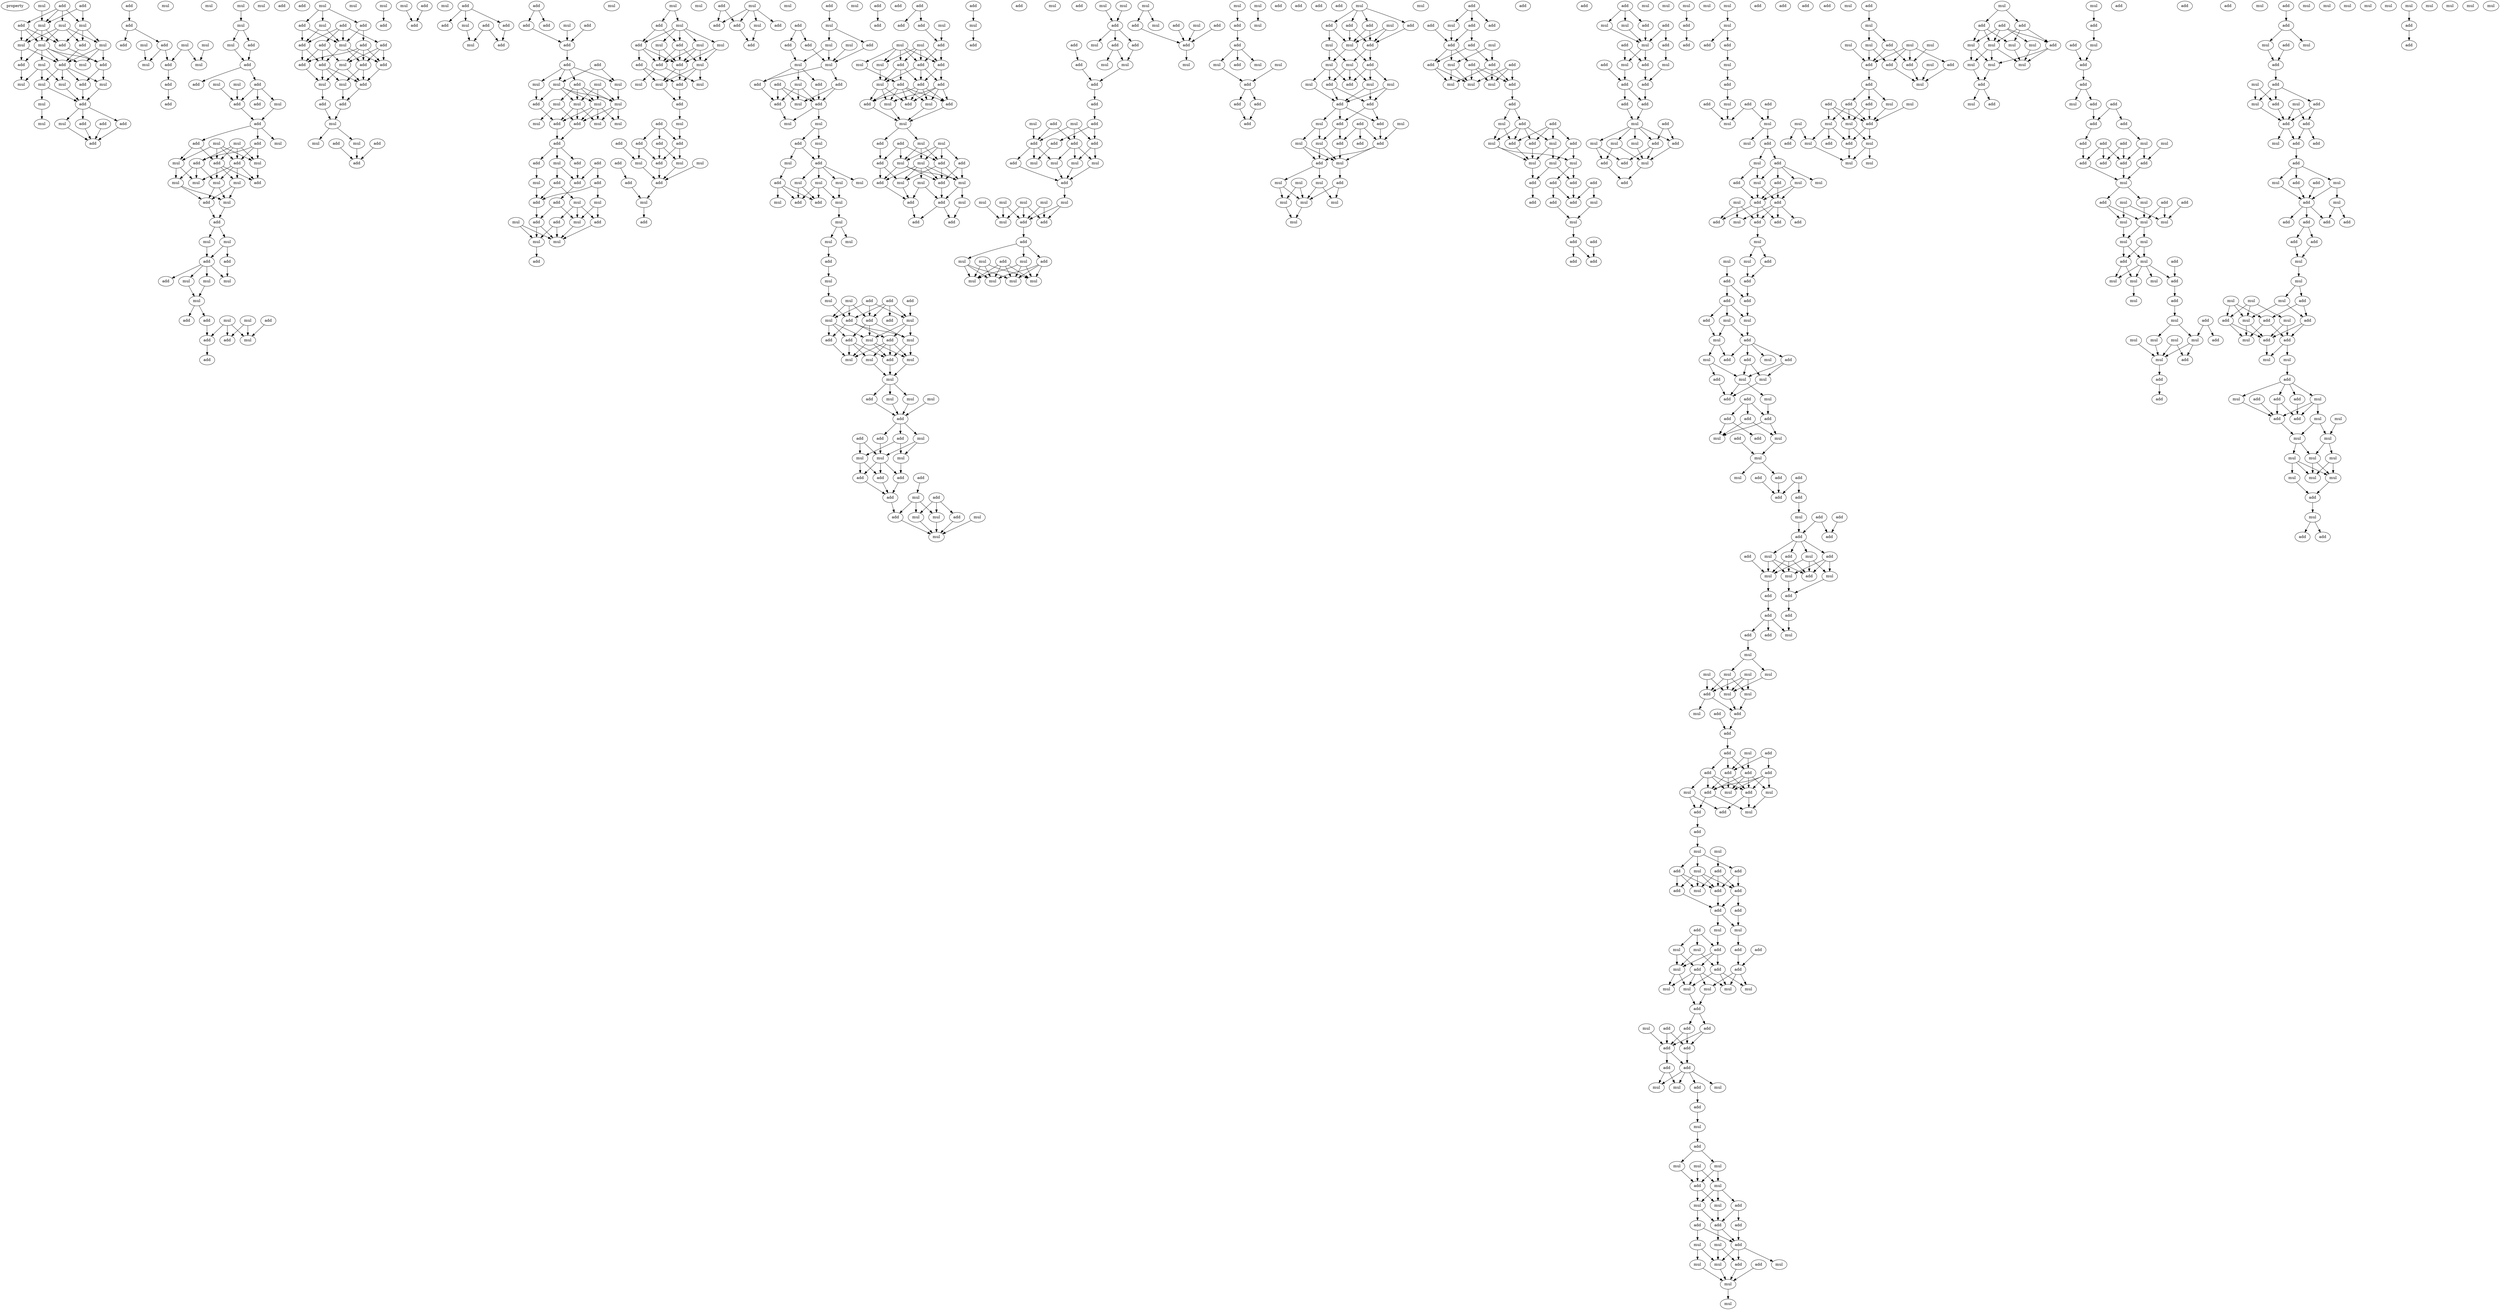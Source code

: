 digraph {
    node [fontcolor=black]
    property [mul=2,lf=1.5]
    0 [ label = add ];
    1 [ label = mul ];
    2 [ label = add ];
    3 [ label = add ];
    4 [ label = mul ];
    5 [ label = mul ];
    6 [ label = mul ];
    7 [ label = mul ];
    8 [ label = mul ];
    9 [ label = add ];
    10 [ label = mul ];
    11 [ label = add ];
    12 [ label = add ];
    13 [ label = add ];
    14 [ label = mul ];
    15 [ label = mul ];
    16 [ label = add ];
    17 [ label = mul ];
    18 [ label = add ];
    19 [ label = mul ];
    20 [ label = mul ];
    21 [ label = mul ];
    22 [ label = mul ];
    23 [ label = add ];
    24 [ label = add ];
    25 [ label = add ];
    26 [ label = mul ];
    27 [ label = add ];
    28 [ label = mul ];
    29 [ label = add ];
    30 [ label = add ];
    31 [ label = add ];
    32 [ label = mul ];
    33 [ label = add ];
    34 [ label = mul ];
    35 [ label = add ];
    36 [ label = mul ];
    37 [ label = mul ];
    38 [ label = mul ];
    39 [ label = add ];
    40 [ label = mul ];
    41 [ label = mul ];
    42 [ label = add ];
    43 [ label = add ];
    44 [ label = mul ];
    45 [ label = mul ];
    46 [ label = mul ];
    47 [ label = add ];
    48 [ label = add ];
    49 [ label = add ];
    50 [ label = mul ];
    51 [ label = mul ];
    52 [ label = mul ];
    53 [ label = add ];
    54 [ label = mul ];
    55 [ label = add ];
    56 [ label = add ];
    57 [ label = add ];
    58 [ label = mul ];
    59 [ label = mul ];
    60 [ label = mul ];
    61 [ label = add ];
    62 [ label = add ];
    63 [ label = mul ];
    64 [ label = mul ];
    65 [ label = add ];
    66 [ label = add ];
    67 [ label = add ];
    68 [ label = add ];
    69 [ label = mul ];
    70 [ label = mul ];
    71 [ label = mul ];
    72 [ label = mul ];
    73 [ label = add ];
    74 [ label = mul ];
    75 [ label = add ];
    76 [ label = mul ];
    77 [ label = mul ];
    78 [ label = add ];
    79 [ label = add ];
    80 [ label = mul ];
    81 [ label = add ];
    82 [ label = add ];
    83 [ label = mul ];
    84 [ label = mul ];
    85 [ label = mul ];
    86 [ label = add ];
    87 [ label = mul ];
    88 [ label = add ];
    89 [ label = add ];
    90 [ label = mul ];
    91 [ label = add ];
    92 [ label = add ];
    93 [ label = add ];
    94 [ label = mul ];
    95 [ label = add ];
    96 [ label = mul ];
    97 [ label = add ];
    98 [ label = add ];
    99 [ label = add ];
    100 [ label = mul ];
    101 [ label = add ];
    102 [ label = add ];
    103 [ label = add ];
    104 [ label = add ];
    105 [ label = mul ];
    106 [ label = add ];
    107 [ label = add ];
    108 [ label = mul ];
    109 [ label = add ];
    110 [ label = add ];
    111 [ label = add ];
    112 [ label = mul ];
    113 [ label = mul ];
    114 [ label = add ];
    115 [ label = add ];
    116 [ label = mul ];
    117 [ label = mul ];
    118 [ label = add ];
    119 [ label = mul ];
    120 [ label = mul ];
    121 [ label = add ];
    122 [ label = add ];
    123 [ label = mul ];
    124 [ label = mul ];
    125 [ label = mul ];
    126 [ label = add ];
    127 [ label = add ];
    128 [ label = add ];
    129 [ label = add ];
    130 [ label = add ];
    131 [ label = mul ];
    132 [ label = add ];
    133 [ label = add ];
    134 [ label = mul ];
    135 [ label = add ];
    136 [ label = add ];
    137 [ label = add ];
    138 [ label = mul ];
    139 [ label = add ];
    140 [ label = add ];
    141 [ label = add ];
    142 [ label = add ];
    143 [ label = add ];
    144 [ label = mul ];
    145 [ label = add ];
    146 [ label = mul ];
    147 [ label = mul ];
    148 [ label = mul ];
    149 [ label = add ];
    150 [ label = mul ];
    151 [ label = mul ];
    152 [ label = mul ];
    153 [ label = mul ];
    154 [ label = mul ];
    155 [ label = add ];
    156 [ label = mul ];
    157 [ label = add ];
    158 [ label = mul ];
    159 [ label = add ];
    160 [ label = add ];
    161 [ label = mul ];
    162 [ label = add ];
    163 [ label = add ];
    164 [ label = add ];
    165 [ label = add ];
    166 [ label = mul ];
    167 [ label = add ];
    168 [ label = add ];
    169 [ label = mul ];
    170 [ label = add ];
    171 [ label = mul ];
    172 [ label = add ];
    173 [ label = add ];
    174 [ label = mul ];
    175 [ label = add ];
    176 [ label = mul ];
    177 [ label = mul ];
    178 [ label = mul ];
    179 [ label = add ];
    180 [ label = mul ];
    181 [ label = mul ];
    182 [ label = mul ];
    183 [ label = add ];
    184 [ label = mul ];
    185 [ label = add ];
    186 [ label = add ];
    187 [ label = mul ];
    188 [ label = mul ];
    189 [ label = add ];
    190 [ label = mul ];
    191 [ label = add ];
    192 [ label = add ];
    193 [ label = mul ];
    194 [ label = mul ];
    195 [ label = mul ];
    196 [ label = add ];
    197 [ label = add ];
    198 [ label = add ];
    199 [ label = mul ];
    200 [ label = add ];
    201 [ label = add ];
    202 [ label = add ];
    203 [ label = add ];
    204 [ label = add ];
    205 [ label = mul ];
    206 [ label = mul ];
    207 [ label = mul ];
    208 [ label = add ];
    209 [ label = add ];
    210 [ label = add ];
    211 [ label = mul ];
    212 [ label = mul ];
    213 [ label = add ];
    214 [ label = add ];
    215 [ label = mul ];
    216 [ label = mul ];
    217 [ label = add ];
    218 [ label = add ];
    219 [ label = add ];
    220 [ label = add ];
    221 [ label = mul ];
    222 [ label = add ];
    223 [ label = add ];
    224 [ label = mul ];
    225 [ label = add ];
    226 [ label = mul ];
    227 [ label = add ];
    228 [ label = add ];
    229 [ label = mul ];
    230 [ label = mul ];
    231 [ label = mul ];
    232 [ label = add ];
    233 [ label = add ];
    234 [ label = mul ];
    235 [ label = add ];
    236 [ label = add ];
    237 [ label = mul ];
    238 [ label = add ];
    239 [ label = add ];
    240 [ label = mul ];
    241 [ label = mul ];
    242 [ label = add ];
    243 [ label = mul ];
    244 [ label = mul ];
    245 [ label = add ];
    246 [ label = mul ];
    247 [ label = mul ];
    248 [ label = mul ];
    249 [ label = mul ];
    250 [ label = add ];
    251 [ label = mul ];
    252 [ label = add ];
    253 [ label = add ];
    254 [ label = mul ];
    255 [ label = mul ];
    256 [ label = mul ];
    257 [ label = add ];
    258 [ label = mul ];
    259 [ label = mul ];
    260 [ label = add ];
    261 [ label = add ];
    262 [ label = mul ];
    263 [ label = mul ];
    264 [ label = add ];
    265 [ label = add ];
    266 [ label = mul ];
    267 [ label = add ];
    268 [ label = add ];
    269 [ label = add ];
    270 [ label = add ];
    271 [ label = mul ];
    272 [ label = mul ];
    273 [ label = add ];
    274 [ label = mul ];
    275 [ label = add ];
    276 [ label = mul ];
    277 [ label = add ];
    278 [ label = mul ];
    279 [ label = mul ];
    280 [ label = add ];
    281 [ label = mul ];
    282 [ label = mul ];
    283 [ label = mul ];
    284 [ label = add ];
    285 [ label = mul ];
    286 [ label = mul ];
    287 [ label = add ];
    288 [ label = add ];
    289 [ label = mul ];
    290 [ label = add ];
    291 [ label = add ];
    292 [ label = add ];
    293 [ label = mul ];
    294 [ label = mul ];
    295 [ label = mul ];
    296 [ label = add ];
    297 [ label = add ];
    298 [ label = add ];
    299 [ label = add ];
    300 [ label = mul ];
    301 [ label = add ];
    302 [ label = add ];
    303 [ label = mul ];
    304 [ label = mul ];
    305 [ label = add ];
    306 [ label = mul ];
    307 [ label = add ];
    308 [ label = mul ];
    309 [ label = add ];
    310 [ label = add ];
    311 [ label = add ];
    312 [ label = mul ];
    313 [ label = mul ];
    314 [ label = add ];
    315 [ label = mul ];
    316 [ label = add ];
    317 [ label = mul ];
    318 [ label = add ];
    319 [ label = add ];
    320 [ label = mul ];
    321 [ label = add ];
    322 [ label = add ];
    323 [ label = mul ];
    324 [ label = add ];
    325 [ label = add ];
    326 [ label = mul ];
    327 [ label = mul ];
    328 [ label = add ];
    329 [ label = add ];
    330 [ label = mul ];
    331 [ label = mul ];
    332 [ label = add ];
    333 [ label = mul ];
    334 [ label = add ];
    335 [ label = add ];
    336 [ label = add ];
    337 [ label = add ];
    338 [ label = mul ];
    339 [ label = mul ];
    340 [ label = mul ];
    341 [ label = add ];
    342 [ label = mul ];
    343 [ label = add ];
    344 [ label = mul ];
    345 [ label = add ];
    346 [ label = add ];
    347 [ label = mul ];
    348 [ label = add ];
    349 [ label = add ];
    350 [ label = add ];
    351 [ label = add ];
    352 [ label = mul ];
    353 [ label = add ];
    354 [ label = mul ];
    355 [ label = mul ];
    356 [ label = add ];
    357 [ label = mul ];
    358 [ label = add ];
    359 [ label = add ];
    360 [ label = add ];
    361 [ label = mul ];
    362 [ label = add ];
    363 [ label = mul ];
    364 [ label = add ];
    365 [ label = mul ];
    366 [ label = add ];
    367 [ label = add ];
    368 [ label = add ];
    369 [ label = add ];
    370 [ label = mul ];
    371 [ label = mul ];
    372 [ label = add ];
    373 [ label = add ];
    374 [ label = add ];
    375 [ label = add ];
    376 [ label = mul ];
    377 [ label = add ];
    378 [ label = mul ];
    379 [ label = mul ];
    380 [ label = mul ];
    381 [ label = add ];
    382 [ label = mul ];
    383 [ label = mul ];
    384 [ label = mul ];
    385 [ label = mul ];
    386 [ label = mul ];
    387 [ label = mul ];
    388 [ label = add ];
    389 [ label = add ];
    390 [ label = add ];
    391 [ label = add ];
    392 [ label = mul ];
    393 [ label = mul ];
    394 [ label = mul ];
    395 [ label = add ];
    396 [ label = mul ];
    397 [ label = mul ];
    398 [ label = mul ];
    399 [ label = mul ];
    400 [ label = mul ];
    401 [ label = add ];
    402 [ label = add ];
    403 [ label = mul ];
    404 [ label = mul ];
    405 [ label = add ];
    406 [ label = add ];
    407 [ label = mul ];
    408 [ label = mul ];
    409 [ label = mul ];
    410 [ label = mul ];
    411 [ label = add ];
    412 [ label = add ];
    413 [ label = add ];
    414 [ label = add ];
    415 [ label = mul ];
    416 [ label = mul ];
    417 [ label = add ];
    418 [ label = mul ];
    419 [ label = add ];
    420 [ label = add ];
    421 [ label = add ];
    422 [ label = add ];
    423 [ label = add ];
    424 [ label = add ];
    425 [ label = mul ];
    426 [ label = add ];
    427 [ label = mul ];
    428 [ label = add ];
    429 [ label = add ];
    430 [ label = add ];
    431 [ label = mul ];
    432 [ label = add ];
    433 [ label = mul ];
    434 [ label = mul ];
    435 [ label = mul ];
    436 [ label = add ];
    437 [ label = mul ];
    438 [ label = mul ];
    439 [ label = mul ];
    440 [ label = add ];
    441 [ label = add ];
    442 [ label = add ];
    443 [ label = add ];
    444 [ label = add ];
    445 [ label = mul ];
    446 [ label = mul ];
    447 [ label = add ];
    448 [ label = add ];
    449 [ label = mul ];
    450 [ label = add ];
    451 [ label = add ];
    452 [ label = add ];
    453 [ label = mul ];
    454 [ label = add ];
    455 [ label = mul ];
    456 [ label = mul ];
    457 [ label = add ];
    458 [ label = mul ];
    459 [ label = mul ];
    460 [ label = mul ];
    461 [ label = mul ];
    462 [ label = mul ];
    463 [ label = mul ];
    464 [ label = mul ];
    465 [ label = add ];
    466 [ label = add ];
    467 [ label = add ];
    468 [ label = add ];
    469 [ label = add ];
    470 [ label = mul ];
    471 [ label = add ];
    472 [ label = mul ];
    473 [ label = add ];
    474 [ label = add ];
    475 [ label = add ];
    476 [ label = add ];
    477 [ label = mul ];
    478 [ label = add ];
    479 [ label = mul ];
    480 [ label = add ];
    481 [ label = mul ];
    482 [ label = mul ];
    483 [ label = add ];
    484 [ label = add ];
    485 [ label = add ];
    486 [ label = mul ];
    487 [ label = mul ];
    488 [ label = add ];
    489 [ label = add ];
    490 [ label = add ];
    491 [ label = mul ];
    492 [ label = mul ];
    493 [ label = mul ];
    494 [ label = mul ];
    495 [ label = add ];
    496 [ label = add ];
    497 [ label = add ];
    498 [ label = add ];
    499 [ label = add ];
    500 [ label = add ];
    501 [ label = mul ];
    502 [ label = add ];
    503 [ label = mul ];
    504 [ label = add ];
    505 [ label = add ];
    506 [ label = add ];
    507 [ label = add ];
    508 [ label = add ];
    509 [ label = add ];
    510 [ label = add ];
    511 [ label = mul ];
    512 [ label = mul ];
    513 [ label = add ];
    514 [ label = mul ];
    515 [ label = add ];
    516 [ label = add ];
    517 [ label = add ];
    518 [ label = mul ];
    519 [ label = add ];
    520 [ label = mul ];
    521 [ label = add ];
    522 [ label = add ];
    523 [ label = add ];
    524 [ label = mul ];
    525 [ label = add ];
    526 [ label = add ];
    527 [ label = mul ];
    528 [ label = mul ];
    529 [ label = mul ];
    530 [ label = add ];
    531 [ label = add ];
    532 [ label = mul ];
    533 [ label = add ];
    534 [ label = mul ];
    535 [ label = add ];
    536 [ label = mul ];
    537 [ label = add ];
    538 [ label = mul ];
    539 [ label = mul ];
    540 [ label = add ];
    541 [ label = mul ];
    542 [ label = add ];
    543 [ label = mul ];
    544 [ label = add ];
    545 [ label = add ];
    546 [ label = mul ];
    547 [ label = add ];
    548 [ label = add ];
    549 [ label = add ];
    550 [ label = mul ];
    551 [ label = add ];
    552 [ label = mul ];
    553 [ label = mul ];
    554 [ label = mul ];
    555 [ label = add ];
    556 [ label = add ];
    557 [ label = mul ];
    558 [ label = add ];
    559 [ label = add ];
    560 [ label = add ];
    561 [ label = mul ];
    562 [ label = mul ];
    563 [ label = mul ];
    564 [ label = mul ];
    565 [ label = add ];
    566 [ label = add ];
    567 [ label = mul ];
    568 [ label = add ];
    569 [ label = add ];
    570 [ label = add ];
    571 [ label = add ];
    572 [ label = mul ];
    573 [ label = mul ];
    574 [ label = add ];
    575 [ label = mul ];
    576 [ label = add ];
    577 [ label = add ];
    578 [ label = add ];
    579 [ label = add ];
    580 [ label = add ];
    581 [ label = mul ];
    582 [ label = mul ];
    583 [ label = add ];
    584 [ label = mul ];
    585 [ label = add ];
    586 [ label = add ];
    587 [ label = mul ];
    588 [ label = add ];
    589 [ label = mul ];
    590 [ label = add ];
    591 [ label = mul ];
    592 [ label = mul ];
    593 [ label = add ];
    594 [ label = add ];
    595 [ label = mul ];
    596 [ label = add ];
    597 [ label = add ];
    598 [ label = add ];
    599 [ label = add ];
    600 [ label = add ];
    601 [ label = mul ];
    602 [ label = mul ];
    603 [ label = mul ];
    604 [ label = add ];
    605 [ label = add ];
    606 [ label = mul ];
    607 [ label = add ];
    608 [ label = add ];
    609 [ label = add ];
    610 [ label = add ];
    611 [ label = mul ];
    612 [ label = add ];
    613 [ label = add ];
    614 [ label = add ];
    615 [ label = add ];
    616 [ label = mul ];
    617 [ label = add ];
    618 [ label = mul ];
    619 [ label = add ];
    620 [ label = add ];
    621 [ label = mul ];
    622 [ label = add ];
    623 [ label = mul ];
    624 [ label = mul ];
    625 [ label = add ];
    626 [ label = add ];
    627 [ label = add ];
    628 [ label = add ];
    629 [ label = add ];
    630 [ label = mul ];
    631 [ label = add ];
    632 [ label = add ];
    633 [ label = mul ];
    634 [ label = mul ];
    635 [ label = mul ];
    636 [ label = mul ];
    637 [ label = mul ];
    638 [ label = mul ];
    639 [ label = add ];
    640 [ label = mul ];
    641 [ label = mul ];
    642 [ label = add ];
    643 [ label = add ];
    644 [ label = add ];
    645 [ label = mul ];
    646 [ label = add ];
    647 [ label = add ];
    648 [ label = add ];
    649 [ label = add ];
    650 [ label = add ];
    651 [ label = add ];
    652 [ label = mul ];
    653 [ label = mul ];
    654 [ label = add ];
    655 [ label = add ];
    656 [ label = mul ];
    657 [ label = add ];
    658 [ label = add ];
    659 [ label = mul ];
    660 [ label = add ];
    661 [ label = mul ];
    662 [ label = mul ];
    663 [ label = add ];
    664 [ label = add ];
    665 [ label = mul ];
    666 [ label = add ];
    667 [ label = add ];
    668 [ label = mul ];
    669 [ label = add ];
    670 [ label = add ];
    671 [ label = add ];
    672 [ label = add ];
    673 [ label = add ];
    674 [ label = mul ];
    675 [ label = mul ];
    676 [ label = add ];
    677 [ label = mul ];
    678 [ label = mul ];
    679 [ label = add ];
    680 [ label = add ];
    681 [ label = add ];
    682 [ label = add ];
    683 [ label = add ];
    684 [ label = mul ];
    685 [ label = mul ];
    686 [ label = mul ];
    687 [ label = mul ];
    688 [ label = mul ];
    689 [ label = mul ];
    690 [ label = add ];
    691 [ label = add ];
    692 [ label = mul ];
    693 [ label = add ];
    694 [ label = add ];
    695 [ label = add ];
    696 [ label = add ];
    697 [ label = add ];
    698 [ label = add ];
    699 [ label = add ];
    700 [ label = mul ];
    701 [ label = mul ];
    702 [ label = mul ];
    703 [ label = add ];
    704 [ label = mul ];
    705 [ label = add ];
    706 [ label = mul ];
    707 [ label = mul ];
    708 [ label = mul ];
    709 [ label = mul ];
    710 [ label = add ];
    711 [ label = mul ];
    712 [ label = mul ];
    713 [ label = add ];
    714 [ label = add ];
    715 [ label = add ];
    716 [ label = add ];
    717 [ label = add ];
    718 [ label = mul ];
    719 [ label = add ];
    720 [ label = mul ];
    721 [ label = add ];
    722 [ label = mul ];
    723 [ label = mul ];
    724 [ label = mul ];
    725 [ label = add ];
    726 [ label = mul ];
    727 [ label = mul ];
    728 [ label = mul ];
    729 [ label = add ];
    730 [ label = mul ];
    731 [ label = mul ];
    732 [ label = mul ];
    733 [ label = add ];
    734 [ label = mul ];
    735 [ label = mul ];
    736 [ label = mul ];
    737 [ label = add ];
    738 [ label = add ];
    739 [ label = add ];
    740 [ label = add ];
    741 [ label = add ];
    742 [ label = mul ];
    743 [ label = mul ];
    744 [ label = add ];
    745 [ label = mul ];
    746 [ label = add ];
    747 [ label = add ];
    748 [ label = mul ];
    749 [ label = mul ];
    750 [ label = add ];
    751 [ label = mul ];
    752 [ label = mul ];
    753 [ label = mul ];
    754 [ label = add ];
    755 [ label = add ];
    756 [ label = add ];
    757 [ label = mul ];
    758 [ label = mul ];
    759 [ label = mul ];
    760 [ label = add ];
    761 [ label = add ];
    762 [ label = add ];
    763 [ label = add ];
    764 [ label = mul ];
    765 [ label = mul ];
    766 [ label = mul ];
    767 [ label = mul ];
    768 [ label = mul ];
    769 [ label = mul ];
    770 [ label = mul ];
    771 [ label = add ];
    772 [ label = mul ];
    773 [ label = add ];
    774 [ label = mul ];
    775 [ label = add ];
    776 [ label = add ];
    777 [ label = mul ];
    778 [ label = add ];
    779 [ label = add ];
    780 [ label = add ];
    781 [ label = add ];
    782 [ label = add ];
    783 [ label = add ];
    784 [ label = mul ];
    785 [ label = add ];
    786 [ label = add ];
    787 [ label = add ];
    788 [ label = mul ];
    789 [ label = add ];
    790 [ label = add ];
    791 [ label = add ];
    792 [ label = mul ];
    793 [ label = add ];
    794 [ label = add ];
    795 [ label = add ];
    796 [ label = add ];
    797 [ label = mul ];
    798 [ label = mul ];
    799 [ label = add ];
    800 [ label = mul ];
    801 [ label = add ];
    802 [ label = add ];
    803 [ label = mul ];
    804 [ label = mul ];
    805 [ label = mul ];
    806 [ label = mul ];
    807 [ label = mul ];
    808 [ label = mul ];
    809 [ label = mul ];
    810 [ label = add ];
    811 [ label = add ];
    812 [ label = mul ];
    813 [ label = add ];
    814 [ label = mul ];
    815 [ label = mul ];
    816 [ label = mul ];
    817 [ label = add ];
    818 [ label = add ];
    819 [ label = mul ];
    820 [ label = mul ];
    821 [ label = mul ];
    822 [ label = add ];
    823 [ label = mul ];
    824 [ label = mul ];
    825 [ label = add ];
    826 [ label = mul ];
    827 [ label = add ];
    828 [ label = add ];
    829 [ label = add ];
    830 [ label = mul ];
    831 [ label = add ];
    832 [ label = mul ];
    833 [ label = mul ];
    834 [ label = mul ];
    835 [ label = add ];
    836 [ label = add ];
    837 [ label = add ];
    838 [ label = mul ];
    839 [ label = mul ];
    840 [ label = add ];
    841 [ label = mul ];
    842 [ label = add ];
    843 [ label = add ];
    844 [ label = add ];
    845 [ label = mul ];
    846 [ label = mul ];
    847 [ label = add ];
    848 [ label = add ];
    849 [ label = add ];
    850 [ label = mul ];
    851 [ label = mul ];
    852 [ label = add ];
    853 [ label = add ];
    854 [ label = mul ];
    855 [ label = add ];
    856 [ label = add ];
    857 [ label = add ];
    858 [ label = add ];
    859 [ label = add ];
    860 [ label = mul ];
    861 [ label = add ];
    862 [ label = add ];
    863 [ label = mul ];
    864 [ label = mul ];
    865 [ label = mul ];
    866 [ label = mul ];
    867 [ label = add ];
    868 [ label = mul ];
    869 [ label = mul ];
    870 [ label = add ];
    871 [ label = add ];
    872 [ label = mul ];
    873 [ label = add ];
    874 [ label = mul ];
    875 [ label = add ];
    876 [ label = add ];
    877 [ label = mul ];
    878 [ label = mul ];
    879 [ label = add ];
    880 [ label = mul ];
    881 [ label = add ];
    882 [ label = mul ];
    883 [ label = add ];
    884 [ label = add ];
    885 [ label = mul ];
    886 [ label = add ];
    887 [ label = mul ];
    888 [ label = add ];
    889 [ label = mul ];
    890 [ label = mul ];
    891 [ label = mul ];
    892 [ label = mul ];
    893 [ label = mul ];
    894 [ label = mul ];
    895 [ label = mul ];
    896 [ label = mul ];
    897 [ label = add ];
    898 [ label = mul ];
    899 [ label = mul ];
    900 [ label = add ];
    901 [ label = mul ];
    902 [ label = add ];
    903 [ label = mul ];
    904 [ label = add ];
    905 [ label = mul ];
    906 [ label = mul ];
    907 [ label = mul ];
    908 [ label = add ];
    0 -> 4 [ name = 0 ];
    0 -> 5 [ name = 1 ];
    1 -> 5 [ name = 2 ];
    2 -> 3 [ name = 3 ];
    2 -> 4 [ name = 4 ];
    2 -> 5 [ name = 5 ];
    2 -> 6 [ name = 6 ];
    3 -> 8 [ name = 7 ];
    3 -> 9 [ name = 8 ];
    3 -> 10 [ name = 9 ];
    4 -> 7 [ name = 10 ];
    4 -> 9 [ name = 11 ];
    4 -> 11 [ name = 12 ];
    5 -> 8 [ name = 13 ];
    5 -> 9 [ name = 14 ];
    5 -> 10 [ name = 15 ];
    6 -> 7 [ name = 16 ];
    6 -> 8 [ name = 17 ];
    6 -> 10 [ name = 18 ];
    6 -> 11 [ name = 19 ];
    7 -> 13 [ name = 20 ];
    7 -> 14 [ name = 21 ];
    7 -> 16 [ name = 22 ];
    8 -> 12 [ name = 23 ];
    8 -> 13 [ name = 24 ];
    8 -> 14 [ name = 25 ];
    8 -> 15 [ name = 26 ];
    8 -> 16 [ name = 27 ];
    9 -> 16 [ name = 28 ];
    10 -> 12 [ name = 29 ];
    10 -> 13 [ name = 30 ];
    11 -> 13 [ name = 31 ];
    12 -> 17 [ name = 32 ];
    13 -> 18 [ name = 33 ];
    13 -> 19 [ name = 34 ];
    13 -> 20 [ name = 35 ];
    13 -> 21 [ name = 36 ];
    15 -> 17 [ name = 37 ];
    15 -> 19 [ name = 38 ];
    15 -> 21 [ name = 39 ];
    16 -> 18 [ name = 40 ];
    16 -> 20 [ name = 41 ];
    18 -> 23 [ name = 42 ];
    19 -> 23 [ name = 43 ];
    20 -> 23 [ name = 44 ];
    21 -> 22 [ name = 45 ];
    21 -> 23 [ name = 46 ];
    22 -> 26 [ name = 47 ];
    23 -> 24 [ name = 48 ];
    23 -> 27 [ name = 49 ];
    23 -> 28 [ name = 50 ];
    24 -> 29 [ name = 51 ];
    25 -> 29 [ name = 52 ];
    27 -> 29 [ name = 53 ];
    28 -> 29 [ name = 54 ];
    30 -> 31 [ name = 55 ];
    31 -> 33 [ name = 56 ];
    31 -> 35 [ name = 57 ];
    32 -> 37 [ name = 58 ];
    32 -> 39 [ name = 59 ];
    33 -> 38 [ name = 60 ];
    33 -> 39 [ name = 61 ];
    34 -> 37 [ name = 62 ];
    36 -> 38 [ name = 63 ];
    39 -> 42 [ name = 64 ];
    42 -> 43 [ name = 65 ];
    44 -> 45 [ name = 66 ];
    45 -> 46 [ name = 67 ];
    45 -> 47 [ name = 68 ];
    46 -> 48 [ name = 69 ];
    47 -> 48 [ name = 70 ];
    48 -> 49 [ name = 71 ];
    48 -> 53 [ name = 72 ];
    51 -> 55 [ name = 73 ];
    52 -> 55 [ name = 74 ];
    53 -> 54 [ name = 75 ];
    53 -> 55 [ name = 76 ];
    53 -> 56 [ name = 77 ];
    54 -> 57 [ name = 78 ];
    55 -> 57 [ name = 79 ];
    57 -> 60 [ name = 80 ];
    57 -> 61 [ name = 81 ];
    57 -> 62 [ name = 82 ];
    58 -> 63 [ name = 83 ];
    58 -> 64 [ name = 84 ];
    58 -> 65 [ name = 85 ];
    58 -> 66 [ name = 86 ];
    59 -> 63 [ name = 87 ];
    59 -> 65 [ name = 88 ];
    59 -> 66 [ name = 89 ];
    59 -> 67 [ name = 90 ];
    61 -> 63 [ name = 91 ];
    61 -> 65 [ name = 92 ];
    61 -> 67 [ name = 93 ];
    62 -> 64 [ name = 94 ];
    62 -> 66 [ name = 95 ];
    63 -> 68 [ name = 96 ];
    64 -> 71 [ name = 97 ];
    64 -> 72 [ name = 98 ];
    65 -> 68 [ name = 99 ];
    65 -> 69 [ name = 100 ];
    65 -> 70 [ name = 101 ];
    65 -> 72 [ name = 102 ];
    66 -> 68 [ name = 103 ];
    66 -> 69 [ name = 104 ];
    66 -> 70 [ name = 105 ];
    67 -> 69 [ name = 106 ];
    67 -> 71 [ name = 107 ];
    67 -> 72 [ name = 108 ];
    69 -> 73 [ name = 109 ];
    69 -> 74 [ name = 110 ];
    70 -> 73 [ name = 111 ];
    70 -> 74 [ name = 112 ];
    71 -> 73 [ name = 113 ];
    71 -> 74 [ name = 114 ];
    73 -> 75 [ name = 115 ];
    74 -> 75 [ name = 116 ];
    75 -> 76 [ name = 117 ];
    75 -> 77 [ name = 118 ];
    76 -> 79 [ name = 119 ];
    77 -> 78 [ name = 120 ];
    77 -> 79 [ name = 121 ];
    78 -> 84 [ name = 122 ];
    79 -> 80 [ name = 123 ];
    79 -> 82 [ name = 124 ];
    79 -> 83 [ name = 125 ];
    79 -> 84 [ name = 126 ];
    80 -> 85 [ name = 127 ];
    83 -> 85 [ name = 128 ];
    85 -> 86 [ name = 129 ];
    85 -> 89 [ name = 130 ];
    87 -> 91 [ name = 131 ];
    87 -> 92 [ name = 132 ];
    87 -> 94 [ name = 133 ];
    88 -> 94 [ name = 134 ];
    89 -> 91 [ name = 135 ];
    90 -> 92 [ name = 136 ];
    90 -> 94 [ name = 137 ];
    91 -> 95 [ name = 138 ];
    96 -> 97 [ name = 139 ];
    96 -> 98 [ name = 140 ];
    96 -> 100 [ name = 141 ];
    97 -> 104 [ name = 142 ];
    97 -> 105 [ name = 143 ];
    98 -> 103 [ name = 144 ];
    98 -> 105 [ name = 145 ];
    99 -> 101 [ name = 146 ];
    99 -> 102 [ name = 147 ];
    99 -> 103 [ name = 148 ];
    99 -> 105 [ name = 149 ];
    100 -> 103 [ name = 150 ];
    100 -> 105 [ name = 151 ];
    101 -> 106 [ name = 152 ];
    101 -> 107 [ name = 153 ];
    101 -> 108 [ name = 154 ];
    102 -> 108 [ name = 155 ];
    102 -> 109 [ name = 156 ];
    102 -> 110 [ name = 157 ];
    103 -> 106 [ name = 158 ];
    103 -> 107 [ name = 159 ];
    104 -> 107 [ name = 160 ];
    104 -> 108 [ name = 161 ];
    104 -> 109 [ name = 162 ];
    104 -> 110 [ name = 163 ];
    105 -> 106 [ name = 164 ];
    105 -> 109 [ name = 165 ];
    105 -> 110 [ name = 166 ];
    106 -> 111 [ name = 167 ];
    106 -> 112 [ name = 168 ];
    106 -> 113 [ name = 169 ];
    107 -> 113 [ name = 170 ];
    108 -> 111 [ name = 171 ];
    108 -> 113 [ name = 172 ];
    109 -> 111 [ name = 173 ];
    109 -> 112 [ name = 174 ];
    110 -> 111 [ name = 175 ];
    111 -> 115 [ name = 176 ];
    112 -> 115 [ name = 177 ];
    113 -> 114 [ name = 178 ];
    114 -> 116 [ name = 179 ];
    115 -> 116 [ name = 180 ];
    116 -> 117 [ name = 181 ];
    116 -> 120 [ name = 182 ];
    118 -> 122 [ name = 183 ];
    120 -> 122 [ name = 184 ];
    121 -> 122 [ name = 185 ];
    123 -> 127 [ name = 186 ];
    124 -> 128 [ name = 187 ];
    126 -> 128 [ name = 188 ];
    129 -> 130 [ name = 189 ];
    129 -> 131 [ name = 190 ];
    129 -> 133 [ name = 191 ];
    131 -> 134 [ name = 192 ];
    132 -> 134 [ name = 193 ];
    132 -> 135 [ name = 194 ];
    133 -> 135 [ name = 195 ];
    136 -> 137 [ name = 196 ];
    136 -> 139 [ name = 197 ];
    137 -> 141 [ name = 198 ];
    138 -> 141 [ name = 199 ];
    140 -> 141 [ name = 200 ];
    141 -> 143 [ name = 201 ];
    142 -> 147 [ name = 202 ];
    142 -> 148 [ name = 203 ];
    143 -> 144 [ name = 204 ];
    143 -> 145 [ name = 205 ];
    143 -> 147 [ name = 206 ];
    143 -> 148 [ name = 207 ];
    144 -> 149 [ name = 208 ];
    145 -> 150 [ name = 209 ];
    145 -> 151 [ name = 210 ];
    145 -> 152 [ name = 211 ];
    145 -> 153 [ name = 212 ];
    146 -> 150 [ name = 213 ];
    146 -> 152 [ name = 214 ];
    146 -> 153 [ name = 215 ];
    147 -> 153 [ name = 216 ];
    148 -> 149 [ name = 217 ];
    148 -> 150 [ name = 218 ];
    148 -> 152 [ name = 219 ];
    148 -> 153 [ name = 220 ];
    149 -> 155 [ name = 221 ];
    150 -> 155 [ name = 222 ];
    150 -> 156 [ name = 223 ];
    150 -> 157 [ name = 224 ];
    150 -> 158 [ name = 225 ];
    151 -> 154 [ name = 226 ];
    151 -> 157 [ name = 227 ];
    152 -> 155 [ name = 228 ];
    152 -> 157 [ name = 229 ];
    152 -> 158 [ name = 230 ];
    153 -> 156 [ name = 231 ];
    153 -> 157 [ name = 232 ];
    153 -> 158 [ name = 233 ];
    155 -> 159 [ name = 234 ];
    157 -> 159 [ name = 235 ];
    159 -> 161 [ name = 236 ];
    159 -> 162 [ name = 237 ];
    159 -> 163 [ name = 238 ];
    160 -> 165 [ name = 239 ];
    160 -> 167 [ name = 240 ];
    161 -> 164 [ name = 241 ];
    161 -> 167 [ name = 242 ];
    162 -> 166 [ name = 243 ];
    163 -> 167 [ name = 244 ];
    164 -> 168 [ name = 245 ];
    164 -> 171 [ name = 246 ];
    165 -> 168 [ name = 247 ];
    165 -> 169 [ name = 248 ];
    166 -> 168 [ name = 249 ];
    167 -> 170 [ name = 250 ];
    168 -> 172 [ name = 251 ];
    169 -> 173 [ name = 252 ];
    169 -> 174 [ name = 253 ];
    170 -> 172 [ name = 254 ];
    170 -> 174 [ name = 255 ];
    171 -> 173 [ name = 256 ];
    171 -> 174 [ name = 257 ];
    171 -> 175 [ name = 258 ];
    172 -> 177 [ name = 259 ];
    172 -> 178 [ name = 260 ];
    173 -> 177 [ name = 261 ];
    174 -> 177 [ name = 262 ];
    175 -> 177 [ name = 263 ];
    175 -> 178 [ name = 264 ];
    176 -> 177 [ name = 265 ];
    176 -> 178 [ name = 266 ];
    178 -> 179 [ name = 267 ];
    181 -> 182 [ name = 268 ];
    181 -> 183 [ name = 269 ];
    182 -> 184 [ name = 270 ];
    182 -> 185 [ name = 271 ];
    182 -> 186 [ name = 272 ];
    182 -> 187 [ name = 273 ];
    182 -> 188 [ name = 274 ];
    183 -> 185 [ name = 275 ];
    183 -> 186 [ name = 276 ];
    184 -> 189 [ name = 277 ];
    184 -> 190 [ name = 278 ];
    185 -> 189 [ name = 279 ];
    185 -> 190 [ name = 280 ];
    185 -> 191 [ name = 281 ];
    186 -> 189 [ name = 282 ];
    186 -> 191 [ name = 283 ];
    186 -> 192 [ name = 284 ];
    187 -> 189 [ name = 285 ];
    187 -> 190 [ name = 286 ];
    187 -> 191 [ name = 287 ];
    188 -> 189 [ name = 288 ];
    188 -> 191 [ name = 289 ];
    189 -> 194 [ name = 290 ];
    189 -> 196 [ name = 291 ];
    190 -> 193 [ name = 292 ];
    190 -> 194 [ name = 293 ];
    190 -> 196 [ name = 294 ];
    191 -> 193 [ name = 295 ];
    191 -> 195 [ name = 296 ];
    192 -> 194 [ name = 297 ];
    192 -> 196 [ name = 298 ];
    194 -> 197 [ name = 299 ];
    196 -> 197 [ name = 300 ];
    197 -> 199 [ name = 301 ];
    198 -> 201 [ name = 302 ];
    198 -> 202 [ name = 303 ];
    198 -> 203 [ name = 304 ];
    199 -> 202 [ name = 305 ];
    200 -> 206 [ name = 306 ];
    201 -> 206 [ name = 307 ];
    201 -> 208 [ name = 308 ];
    202 -> 207 [ name = 309 ];
    202 -> 208 [ name = 310 ];
    203 -> 207 [ name = 311 ];
    203 -> 208 [ name = 312 ];
    204 -> 209 [ name = 313 ];
    205 -> 210 [ name = 314 ];
    206 -> 210 [ name = 315 ];
    207 -> 210 [ name = 316 ];
    208 -> 210 [ name = 317 ];
    209 -> 212 [ name = 318 ];
    210 -> 212 [ name = 319 ];
    212 -> 213 [ name = 320 ];
    214 -> 217 [ name = 321 ];
    214 -> 218 [ name = 322 ];
    215 -> 216 [ name = 323 ];
    215 -> 217 [ name = 324 ];
    215 -> 218 [ name = 325 ];
    215 -> 219 [ name = 326 ];
    216 -> 220 [ name = 327 ];
    218 -> 220 [ name = 328 ];
    222 -> 224 [ name = 329 ];
    223 -> 225 [ name = 330 ];
    223 -> 227 [ name = 331 ];
    224 -> 228 [ name = 332 ];
    224 -> 229 [ name = 333 ];
    225 -> 231 [ name = 334 ];
    226 -> 230 [ name = 335 ];
    227 -> 230 [ name = 336 ];
    228 -> 230 [ name = 337 ];
    229 -> 230 [ name = 338 ];
    229 -> 231 [ name = 339 ];
    230 -> 233 [ name = 340 ];
    230 -> 236 [ name = 341 ];
    231 -> 232 [ name = 342 ];
    231 -> 234 [ name = 343 ];
    231 -> 236 [ name = 344 ];
    232 -> 238 [ name = 345 ];
    233 -> 237 [ name = 346 ];
    233 -> 238 [ name = 347 ];
    234 -> 237 [ name = 348 ];
    234 -> 238 [ name = 349 ];
    234 -> 239 [ name = 350 ];
    235 -> 237 [ name = 351 ];
    235 -> 238 [ name = 352 ];
    235 -> 239 [ name = 353 ];
    236 -> 239 [ name = 354 ];
    238 -> 240 [ name = 355 ];
    238 -> 241 [ name = 356 ];
    239 -> 240 [ name = 357 ];
    241 -> 242 [ name = 358 ];
    241 -> 243 [ name = 359 ];
    242 -> 244 [ name = 360 ];
    242 -> 245 [ name = 361 ];
    243 -> 245 [ name = 362 ];
    244 -> 250 [ name = 363 ];
    245 -> 246 [ name = 364 ];
    245 -> 247 [ name = 365 ];
    245 -> 248 [ name = 366 ];
    245 -> 249 [ name = 367 ];
    246 -> 251 [ name = 368 ];
    247 -> 252 [ name = 369 ];
    247 -> 253 [ name = 370 ];
    248 -> 251 [ name = 371 ];
    248 -> 252 [ name = 372 ];
    248 -> 253 [ name = 373 ];
    250 -> 252 [ name = 374 ];
    250 -> 253 [ name = 375 ];
    250 -> 254 [ name = 376 ];
    251 -> 255 [ name = 377 ];
    255 -> 258 [ name = 378 ];
    255 -> 259 [ name = 379 ];
    257 -> 260 [ name = 380 ];
    258 -> 261 [ name = 381 ];
    261 -> 262 [ name = 382 ];
    262 -> 263 [ name = 383 ];
    263 -> 270 [ name = 384 ];
    264 -> 268 [ name = 385 ];
    264 -> 271 [ name = 386 ];
    264 -> 272 [ name = 387 ];
    265 -> 268 [ name = 388 ];
    265 -> 269 [ name = 389 ];
    265 -> 270 [ name = 390 ];
    265 -> 272 [ name = 391 ];
    266 -> 268 [ name = 392 ];
    266 -> 270 [ name = 393 ];
    266 -> 271 [ name = 394 ];
    267 -> 272 [ name = 395 ];
    268 -> 273 [ name = 396 ];
    268 -> 274 [ name = 397 ];
    268 -> 276 [ name = 398 ];
    270 -> 275 [ name = 399 ];
    270 -> 276 [ name = 400 ];
    270 -> 277 [ name = 401 ];
    271 -> 273 [ name = 402 ];
    271 -> 274 [ name = 403 ];
    271 -> 277 [ name = 404 ];
    272 -> 274 [ name = 405 ];
    272 -> 275 [ name = 406 ];
    272 -> 276 [ name = 407 ];
    273 -> 279 [ name = 408 ];
    273 -> 280 [ name = 409 ];
    273 -> 281 [ name = 410 ];
    274 -> 278 [ name = 411 ];
    274 -> 279 [ name = 412 ];
    274 -> 280 [ name = 413 ];
    275 -> 278 [ name = 414 ];
    275 -> 279 [ name = 415 ];
    275 -> 280 [ name = 416 ];
    275 -> 281 [ name = 417 ];
    276 -> 278 [ name = 418 ];
    276 -> 280 [ name = 419 ];
    277 -> 279 [ name = 420 ];
    278 -> 282 [ name = 421 ];
    280 -> 282 [ name = 422 ];
    281 -> 282 [ name = 423 ];
    282 -> 283 [ name = 424 ];
    282 -> 284 [ name = 425 ];
    282 -> 286 [ name = 426 ];
    283 -> 288 [ name = 427 ];
    284 -> 288 [ name = 428 ];
    285 -> 288 [ name = 429 ];
    286 -> 288 [ name = 430 ];
    288 -> 289 [ name = 431 ];
    288 -> 290 [ name = 432 ];
    288 -> 292 [ name = 433 ];
    289 -> 293 [ name = 434 ];
    289 -> 294 [ name = 435 ];
    290 -> 294 [ name = 436 ];
    291 -> 294 [ name = 437 ];
    291 -> 295 [ name = 438 ];
    292 -> 293 [ name = 439 ];
    292 -> 295 [ name = 440 ];
    293 -> 297 [ name = 441 ];
    294 -> 296 [ name = 442 ];
    294 -> 297 [ name = 443 ];
    294 -> 298 [ name = 444 ];
    295 -> 296 [ name = 445 ];
    295 -> 298 [ name = 446 ];
    296 -> 301 [ name = 447 ];
    297 -> 301 [ name = 448 ];
    298 -> 301 [ name = 449 ];
    299 -> 300 [ name = 450 ];
    300 -> 303 [ name = 451 ];
    300 -> 305 [ name = 452 ];
    300 -> 306 [ name = 453 ];
    301 -> 305 [ name = 454 ];
    302 -> 303 [ name = 455 ];
    302 -> 306 [ name = 456 ];
    302 -> 307 [ name = 457 ];
    303 -> 308 [ name = 458 ];
    304 -> 308 [ name = 459 ];
    305 -> 308 [ name = 460 ];
    306 -> 308 [ name = 461 ];
    307 -> 308 [ name = 462 ];
    309 -> 310 [ name = 463 ];
    309 -> 311 [ name = 464 ];
    311 -> 314 [ name = 465 ];
    312 -> 314 [ name = 466 ];
    313 -> 316 [ name = 467 ];
    313 -> 317 [ name = 468 ];
    313 -> 318 [ name = 469 ];
    313 -> 319 [ name = 470 ];
    314 -> 318 [ name = 471 ];
    314 -> 319 [ name = 472 ];
    315 -> 316 [ name = 473 ];
    315 -> 317 [ name = 474 ];
    315 -> 318 [ name = 475 ];
    315 -> 319 [ name = 476 ];
    315 -> 320 [ name = 477 ];
    316 -> 322 [ name = 478 ];
    316 -> 323 [ name = 479 ];
    316 -> 324 [ name = 480 ];
    317 -> 323 [ name = 481 ];
    318 -> 321 [ name = 482 ];
    318 -> 322 [ name = 483 ];
    318 -> 323 [ name = 484 ];
    319 -> 321 [ name = 485 ];
    319 -> 322 [ name = 486 ];
    320 -> 324 [ name = 487 ];
    321 -> 325 [ name = 488 ];
    321 -> 326 [ name = 489 ];
    321 -> 327 [ name = 490 ];
    321 -> 328 [ name = 491 ];
    322 -> 325 [ name = 492 ];
    322 -> 327 [ name = 493 ];
    322 -> 328 [ name = 494 ];
    322 -> 329 [ name = 495 ];
    323 -> 325 [ name = 496 ];
    323 -> 326 [ name = 497 ];
    323 -> 329 [ name = 498 ];
    324 -> 325 [ name = 499 ];
    324 -> 326 [ name = 500 ];
    324 -> 327 [ name = 501 ];
    324 -> 328 [ name = 502 ];
    324 -> 329 [ name = 503 ];
    326 -> 330 [ name = 504 ];
    327 -> 330 [ name = 505 ];
    328 -> 330 [ name = 506 ];
    329 -> 330 [ name = 507 ];
    330 -> 331 [ name = 508 ];
    330 -> 332 [ name = 509 ];
    331 -> 336 [ name = 510 ];
    331 -> 338 [ name = 511 ];
    331 -> 339 [ name = 512 ];
    332 -> 335 [ name = 513 ];
    333 -> 336 [ name = 514 ];
    333 -> 337 [ name = 515 ];
    333 -> 338 [ name = 516 ];
    333 -> 339 [ name = 517 ];
    334 -> 335 [ name = 518 ];
    334 -> 336 [ name = 519 ];
    334 -> 338 [ name = 520 ];
    335 -> 340 [ name = 521 ];
    335 -> 343 [ name = 522 ];
    336 -> 340 [ name = 523 ];
    336 -> 341 [ name = 524 ];
    336 -> 342 [ name = 525 ];
    337 -> 341 [ name = 526 ];
    337 -> 342 [ name = 527 ];
    338 -> 341 [ name = 528 ];
    338 -> 342 [ name = 529 ];
    338 -> 343 [ name = 530 ];
    339 -> 340 [ name = 531 ];
    339 -> 341 [ name = 532 ];
    339 -> 342 [ name = 533 ];
    339 -> 343 [ name = 534 ];
    339 -> 344 [ name = 535 ];
    340 -> 345 [ name = 536 ];
    341 -> 346 [ name = 537 ];
    342 -> 346 [ name = 538 ];
    342 -> 347 [ name = 539 ];
    343 -> 345 [ name = 540 ];
    344 -> 345 [ name = 541 ];
    344 -> 346 [ name = 542 ];
    345 -> 349 [ name = 543 ];
    346 -> 348 [ name = 544 ];
    346 -> 349 [ name = 545 ];
    347 -> 348 [ name = 546 ];
    350 -> 354 [ name = 547 ];
    354 -> 356 [ name = 548 ];
    355 -> 358 [ name = 549 ];
    357 -> 358 [ name = 550 ];
    358 -> 359 [ name = 551 ];
    358 -> 360 [ name = 552 ];
    358 -> 361 [ name = 553 ];
    359 -> 363 [ name = 554 ];
    359 -> 365 [ name = 555 ];
    360 -> 363 [ name = 556 ];
    362 -> 364 [ name = 557 ];
    363 -> 366 [ name = 558 ];
    364 -> 366 [ name = 559 ];
    366 -> 367 [ name = 560 ];
    367 -> 369 [ name = 561 ];
    368 -> 372 [ name = 562 ];
    368 -> 375 [ name = 563 ];
    369 -> 373 [ name = 564 ];
    369 -> 374 [ name = 565 ];
    370 -> 372 [ name = 566 ];
    370 -> 373 [ name = 567 ];
    370 -> 375 [ name = 568 ];
    371 -> 375 [ name = 569 ];
    372 -> 376 [ name = 570 ];
    372 -> 378 [ name = 571 ];
    372 -> 380 [ name = 572 ];
    373 -> 376 [ name = 573 ];
    373 -> 378 [ name = 574 ];
    374 -> 379 [ name = 575 ];
    375 -> 377 [ name = 576 ];
    375 -> 379 [ name = 577 ];
    375 -> 380 [ name = 578 ];
    376 -> 381 [ name = 579 ];
    377 -> 381 [ name = 580 ];
    378 -> 381 [ name = 581 ];
    380 -> 381 [ name = 582 ];
    381 -> 385 [ name = 583 ];
    382 -> 387 [ name = 584 ];
    382 -> 388 [ name = 585 ];
    382 -> 389 [ name = 586 ];
    383 -> 387 [ name = 587 ];
    383 -> 388 [ name = 588 ];
    384 -> 387 [ name = 589 ];
    385 -> 388 [ name = 590 ];
    385 -> 389 [ name = 591 ];
    386 -> 388 [ name = 592 ];
    386 -> 389 [ name = 593 ];
    388 -> 390 [ name = 594 ];
    390 -> 392 [ name = 595 ];
    390 -> 393 [ name = 596 ];
    390 -> 395 [ name = 597 ];
    391 -> 396 [ name = 598 ];
    391 -> 397 [ name = 599 ];
    391 -> 398 [ name = 600 ];
    391 -> 399 [ name = 601 ];
    392 -> 396 [ name = 602 ];
    392 -> 398 [ name = 603 ];
    392 -> 399 [ name = 604 ];
    393 -> 396 [ name = 605 ];
    393 -> 397 [ name = 606 ];
    393 -> 399 [ name = 607 ];
    394 -> 396 [ name = 608 ];
    394 -> 397 [ name = 609 ];
    394 -> 398 [ name = 610 ];
    395 -> 397 [ name = 611 ];
    395 -> 398 [ name = 612 ];
    395 -> 399 [ name = 613 ];
    400 -> 401 [ name = 614 ];
    400 -> 404 [ name = 615 ];
    401 -> 406 [ name = 616 ];
    402 -> 406 [ name = 617 ];
    403 -> 406 [ name = 618 ];
    405 -> 406 [ name = 619 ];
    406 -> 408 [ name = 620 ];
    407 -> 412 [ name = 621 ];
    409 -> 410 [ name = 622 ];
    412 -> 413 [ name = 623 ];
    413 -> 415 [ name = 624 ];
    413 -> 417 [ name = 625 ];
    413 -> 418 [ name = 626 ];
    415 -> 419 [ name = 627 ];
    416 -> 419 [ name = 628 ];
    419 -> 421 [ name = 629 ];
    419 -> 422 [ name = 630 ];
    421 -> 424 [ name = 631 ];
    422 -> 424 [ name = 632 ];
    425 -> 426 [ name = 633 ];
    425 -> 428 [ name = 634 ];
    425 -> 429 [ name = 635 ];
    425 -> 430 [ name = 636 ];
    426 -> 432 [ name = 637 ];
    426 -> 433 [ name = 638 ];
    427 -> 432 [ name = 639 ];
    427 -> 433 [ name = 640 ];
    428 -> 432 [ name = 641 ];
    429 -> 431 [ name = 642 ];
    429 -> 433 [ name = 643 ];
    430 -> 432 [ name = 644 ];
    430 -> 433 [ name = 645 ];
    431 -> 434 [ name = 646 ];
    431 -> 435 [ name = 647 ];
    432 -> 435 [ name = 648 ];
    432 -> 436 [ name = 649 ];
    433 -> 434 [ name = 650 ];
    433 -> 436 [ name = 651 ];
    434 -> 438 [ name = 652 ];
    434 -> 440 [ name = 653 ];
    434 -> 441 [ name = 654 ];
    435 -> 439 [ name = 655 ];
    435 -> 440 [ name = 656 ];
    435 -> 441 [ name = 657 ];
    436 -> 437 [ name = 658 ];
    436 -> 439 [ name = 659 ];
    436 -> 440 [ name = 660 ];
    437 -> 442 [ name = 661 ];
    437 -> 443 [ name = 662 ];
    438 -> 442 [ name = 663 ];
    439 -> 442 [ name = 664 ];
    439 -> 443 [ name = 665 ];
    441 -> 442 [ name = 666 ];
    441 -> 443 [ name = 667 ];
    442 -> 446 [ name = 668 ];
    442 -> 447 [ name = 669 ];
    442 -> 448 [ name = 670 ];
    443 -> 447 [ name = 671 ];
    443 -> 448 [ name = 672 ];
    444 -> 450 [ name = 673 ];
    444 -> 451 [ name = 674 ];
    444 -> 452 [ name = 675 ];
    445 -> 450 [ name = 676 ];
    446 -> 449 [ name = 677 ];
    446 -> 453 [ name = 678 ];
    447 -> 450 [ name = 679 ];
    448 -> 451 [ name = 680 ];
    448 -> 453 [ name = 681 ];
    449 -> 454 [ name = 682 ];
    449 -> 455 [ name = 683 ];
    450 -> 454 [ name = 684 ];
    450 -> 455 [ name = 685 ];
    451 -> 455 [ name = 686 ];
    453 -> 454 [ name = 687 ];
    453 -> 455 [ name = 688 ];
    454 -> 456 [ name = 689 ];
    454 -> 458 [ name = 690 ];
    455 -> 457 [ name = 691 ];
    456 -> 462 [ name = 692 ];
    456 -> 463 [ name = 693 ];
    457 -> 462 [ name = 694 ];
    457 -> 463 [ name = 695 ];
    458 -> 461 [ name = 696 ];
    458 -> 463 [ name = 697 ];
    460 -> 461 [ name = 698 ];
    460 -> 463 [ name = 699 ];
    461 -> 464 [ name = 700 ];
    463 -> 464 [ name = 701 ];
    465 -> 467 [ name = 702 ];
    465 -> 469 [ name = 703 ];
    465 -> 470 [ name = 704 ];
    467 -> 471 [ name = 705 ];
    467 -> 473 [ name = 706 ];
    468 -> 471 [ name = 707 ];
    470 -> 471 [ name = 708 ];
    471 -> 474 [ name = 709 ];
    471 -> 475 [ name = 710 ];
    471 -> 477 [ name = 711 ];
    472 -> 477 [ name = 712 ];
    472 -> 478 [ name = 713 ];
    473 -> 474 [ name = 714 ];
    473 -> 478 [ name = 715 ];
    474 -> 479 [ name = 716 ];
    474 -> 481 [ name = 717 ];
    475 -> 480 [ name = 718 ];
    475 -> 481 [ name = 719 ];
    475 -> 482 [ name = 720 ];
    476 -> 480 [ name = 721 ];
    476 -> 481 [ name = 722 ];
    476 -> 482 [ name = 723 ];
    477 -> 479 [ name = 724 ];
    477 -> 481 [ name = 725 ];
    478 -> 479 [ name = 726 ];
    478 -> 480 [ name = 727 ];
    478 -> 482 [ name = 728 ];
    480 -> 483 [ name = 729 ];
    483 -> 484 [ name = 730 ];
    483 -> 486 [ name = 731 ];
    484 -> 487 [ name = 732 ];
    484 -> 489 [ name = 733 ];
    484 -> 490 [ name = 734 ];
    484 -> 491 [ name = 735 ];
    485 -> 487 [ name = 736 ];
    485 -> 488 [ name = 737 ];
    485 -> 489 [ name = 738 ];
    485 -> 490 [ name = 739 ];
    486 -> 490 [ name = 740 ];
    486 -> 491 [ name = 741 ];
    487 -> 492 [ name = 742 ];
    487 -> 493 [ name = 743 ];
    488 -> 492 [ name = 744 ];
    488 -> 494 [ name = 745 ];
    489 -> 493 [ name = 746 ];
    490 -> 493 [ name = 747 ];
    491 -> 493 [ name = 748 ];
    491 -> 494 [ name = 749 ];
    492 -> 497 [ name = 750 ];
    492 -> 498 [ name = 751 ];
    493 -> 497 [ name = 752 ];
    494 -> 495 [ name = 753 ];
    494 -> 498 [ name = 754 ];
    495 -> 499 [ name = 755 ];
    495 -> 500 [ name = 756 ];
    496 -> 500 [ name = 757 ];
    496 -> 501 [ name = 758 ];
    497 -> 502 [ name = 759 ];
    498 -> 500 [ name = 760 ];
    499 -> 503 [ name = 761 ];
    501 -> 503 [ name = 762 ];
    503 -> 504 [ name = 763 ];
    504 -> 506 [ name = 764 ];
    504 -> 507 [ name = 765 ];
    505 -> 507 [ name = 766 ];
    509 -> 511 [ name = 767 ];
    509 -> 512 [ name = 768 ];
    509 -> 513 [ name = 769 ];
    510 -> 514 [ name = 770 ];
    510 -> 515 [ name = 771 ];
    511 -> 514 [ name = 772 ];
    512 -> 514 [ name = 773 ];
    513 -> 514 [ name = 774 ];
    514 -> 517 [ name = 775 ];
    514 -> 520 [ name = 776 ];
    515 -> 518 [ name = 777 ];
    516 -> 517 [ name = 778 ];
    516 -> 520 [ name = 779 ];
    517 -> 521 [ name = 780 ];
    518 -> 521 [ name = 781 ];
    519 -> 522 [ name = 782 ];
    520 -> 522 [ name = 783 ];
    521 -> 525 [ name = 784 ];
    522 -> 523 [ name = 785 ];
    522 -> 525 [ name = 786 ];
    523 -> 527 [ name = 787 ];
    525 -> 527 [ name = 788 ];
    526 -> 530 [ name = 789 ];
    526 -> 531 [ name = 790 ];
    527 -> 528 [ name = 791 ];
    527 -> 529 [ name = 792 ];
    527 -> 530 [ name = 793 ];
    527 -> 531 [ name = 794 ];
    527 -> 532 [ name = 795 ];
    528 -> 534 [ name = 796 ];
    528 -> 535 [ name = 797 ];
    529 -> 533 [ name = 798 ];
    529 -> 535 [ name = 799 ];
    530 -> 534 [ name = 800 ];
    531 -> 533 [ name = 801 ];
    531 -> 534 [ name = 802 ];
    532 -> 534 [ name = 803 ];
    534 -> 537 [ name = 804 ];
    535 -> 537 [ name = 805 ];
    538 -> 540 [ name = 806 ];
    540 -> 542 [ name = 807 ];
    541 -> 543 [ name = 808 ];
    543 -> 544 [ name = 809 ];
    543 -> 545 [ name = 810 ];
    545 -> 546 [ name = 811 ];
    546 -> 547 [ name = 812 ];
    547 -> 550 [ name = 813 ];
    548 -> 553 [ name = 814 ];
    549 -> 552 [ name = 815 ];
    550 -> 553 [ name = 816 ];
    551 -> 552 [ name = 817 ];
    551 -> 553 [ name = 818 ];
    552 -> 554 [ name = 819 ];
    552 -> 555 [ name = 820 ];
    555 -> 557 [ name = 821 ];
    555 -> 558 [ name = 822 ];
    557 -> 559 [ name = 823 ];
    557 -> 562 [ name = 824 ];
    558 -> 560 [ name = 825 ];
    558 -> 561 [ name = 826 ];
    558 -> 562 [ name = 827 ];
    558 -> 563 [ name = 828 ];
    559 -> 566 [ name = 829 ];
    560 -> 565 [ name = 830 ];
    560 -> 566 [ name = 831 ];
    561 -> 565 [ name = 832 ];
    561 -> 566 [ name = 833 ];
    562 -> 565 [ name = 834 ];
    562 -> 566 [ name = 835 ];
    564 -> 567 [ name = 836 ];
    564 -> 569 [ name = 837 ];
    564 -> 570 [ name = 838 ];
    565 -> 567 [ name = 839 ];
    565 -> 568 [ name = 840 ];
    565 -> 570 [ name = 841 ];
    565 -> 571 [ name = 842 ];
    566 -> 569 [ name = 843 ];
    566 -> 570 [ name = 844 ];
    566 -> 571 [ name = 845 ];
    570 -> 572 [ name = 846 ];
    572 -> 573 [ name = 847 ];
    572 -> 574 [ name = 848 ];
    573 -> 576 [ name = 849 ];
    574 -> 576 [ name = 850 ];
    575 -> 577 [ name = 851 ];
    576 -> 578 [ name = 852 ];
    577 -> 578 [ name = 853 ];
    577 -> 579 [ name = 854 ];
    578 -> 582 [ name = 855 ];
    579 -> 580 [ name = 856 ];
    579 -> 581 [ name = 857 ];
    579 -> 582 [ name = 858 ];
    580 -> 584 [ name = 859 ];
    581 -> 583 [ name = 860 ];
    581 -> 584 [ name = 861 ];
    582 -> 583 [ name = 862 ];
    583 -> 585 [ name = 863 ];
    583 -> 586 [ name = 864 ];
    583 -> 588 [ name = 865 ];
    583 -> 589 [ name = 866 ];
    584 -> 585 [ name = 867 ];
    584 -> 587 [ name = 868 ];
    586 -> 591 [ name = 869 ];
    586 -> 592 [ name = 870 ];
    587 -> 590 [ name = 871 ];
    587 -> 591 [ name = 872 ];
    588 -> 591 [ name = 873 ];
    588 -> 592 [ name = 874 ];
    590 -> 594 [ name = 875 ];
    591 -> 594 [ name = 876 ];
    591 -> 595 [ name = 877 ];
    592 -> 594 [ name = 878 ];
    593 -> 596 [ name = 879 ];
    593 -> 597 [ name = 880 ];
    593 -> 598 [ name = 881 ];
    595 -> 596 [ name = 882 ];
    596 -> 601 [ name = 883 ];
    596 -> 602 [ name = 884 ];
    597 -> 601 [ name = 885 ];
    597 -> 602 [ name = 886 ];
    598 -> 599 [ name = 887 ];
    598 -> 601 [ name = 888 ];
    600 -> 603 [ name = 889 ];
    602 -> 603 [ name = 890 ];
    603 -> 606 [ name = 891 ];
    603 -> 607 [ name = 892 ];
    604 -> 608 [ name = 893 ];
    605 -> 608 [ name = 894 ];
    605 -> 609 [ name = 895 ];
    607 -> 608 [ name = 896 ];
    609 -> 611 [ name = 897 ];
    610 -> 614 [ name = 898 ];
    611 -> 613 [ name = 899 ];
    612 -> 613 [ name = 900 ];
    612 -> 614 [ name = 901 ];
    613 -> 616 [ name = 902 ];
    613 -> 617 [ name = 903 ];
    613 -> 618 [ name = 904 ];
    613 -> 619 [ name = 905 ];
    615 -> 623 [ name = 906 ];
    616 -> 622 [ name = 907 ];
    616 -> 623 [ name = 908 ];
    616 -> 624 [ name = 909 ];
    617 -> 622 [ name = 910 ];
    617 -> 623 [ name = 911 ];
    617 -> 624 [ name = 912 ];
    618 -> 621 [ name = 913 ];
    618 -> 622 [ name = 914 ];
    618 -> 623 [ name = 915 ];
    619 -> 621 [ name = 916 ];
    619 -> 622 [ name = 917 ];
    619 -> 624 [ name = 918 ];
    621 -> 626 [ name = 919 ];
    623 -> 625 [ name = 920 ];
    624 -> 626 [ name = 921 ];
    625 -> 627 [ name = 922 ];
    626 -> 628 [ name = 923 ];
    627 -> 630 [ name = 924 ];
    627 -> 631 [ name = 925 ];
    627 -> 632 [ name = 926 ];
    628 -> 630 [ name = 927 ];
    632 -> 633 [ name = 928 ];
    633 -> 634 [ name = 929 ];
    633 -> 637 [ name = 930 ];
    634 -> 638 [ name = 931 ];
    634 -> 639 [ name = 932 ];
    634 -> 640 [ name = 933 ];
    635 -> 638 [ name = 934 ];
    635 -> 639 [ name = 935 ];
    635 -> 640 [ name = 936 ];
    636 -> 639 [ name = 937 ];
    636 -> 640 [ name = 938 ];
    637 -> 640 [ name = 939 ];
    638 -> 642 [ name = 940 ];
    639 -> 641 [ name = 941 ];
    639 -> 642 [ name = 942 ];
    640 -> 642 [ name = 943 ];
    642 -> 644 [ name = 944 ];
    643 -> 644 [ name = 945 ];
    644 -> 646 [ name = 946 ];
    645 -> 648 [ name = 947 ];
    645 -> 650 [ name = 948 ];
    646 -> 648 [ name = 949 ];
    646 -> 650 [ name = 950 ];
    646 -> 651 [ name = 951 ];
    647 -> 648 [ name = 952 ];
    647 -> 649 [ name = 953 ];
    648 -> 652 [ name = 954 ];
    648 -> 654 [ name = 955 ];
    648 -> 655 [ name = 956 ];
    649 -> 652 [ name = 957 ];
    649 -> 654 [ name = 958 ];
    649 -> 655 [ name = 959 ];
    649 -> 656 [ name = 960 ];
    650 -> 652 [ name = 961 ];
    650 -> 654 [ name = 962 ];
    650 -> 655 [ name = 963 ];
    650 -> 656 [ name = 964 ];
    651 -> 652 [ name = 965 ];
    651 -> 653 [ name = 966 ];
    651 -> 654 [ name = 967 ];
    651 -> 655 [ name = 968 ];
    653 -> 657 [ name = 969 ];
    653 -> 658 [ name = 970 ];
    654 -> 658 [ name = 971 ];
    654 -> 659 [ name = 972 ];
    655 -> 657 [ name = 973 ];
    655 -> 659 [ name = 974 ];
    656 -> 659 [ name = 975 ];
    658 -> 660 [ name = 976 ];
    660 -> 662 [ name = 977 ];
    661 -> 663 [ name = 978 ];
    662 -> 664 [ name = 979 ];
    662 -> 665 [ name = 980 ];
    662 -> 666 [ name = 981 ];
    663 -> 667 [ name = 982 ];
    663 -> 668 [ name = 983 ];
    663 -> 669 [ name = 984 ];
    664 -> 668 [ name = 985 ];
    664 -> 669 [ name = 986 ];
    664 -> 670 [ name = 987 ];
    665 -> 667 [ name = 988 ];
    665 -> 668 [ name = 989 ];
    665 -> 669 [ name = 990 ];
    665 -> 670 [ name = 991 ];
    666 -> 667 [ name = 992 ];
    666 -> 669 [ name = 993 ];
    667 -> 671 [ name = 994 ];
    667 -> 672 [ name = 995 ];
    669 -> 671 [ name = 996 ];
    670 -> 671 [ name = 997 ];
    671 -> 674 [ name = 998 ];
    671 -> 675 [ name = 999 ];
    672 -> 674 [ name = 1000 ];
    673 -> 677 [ name = 1001 ];
    673 -> 678 [ name = 1002 ];
    673 -> 680 [ name = 1003 ];
    674 -> 679 [ name = 1004 ];
    675 -> 680 [ name = 1005 ];
    676 -> 681 [ name = 1006 ];
    677 -> 683 [ name = 1007 ];
    677 -> 684 [ name = 1008 ];
    678 -> 682 [ name = 1009 ];
    678 -> 684 [ name = 1010 ];
    679 -> 681 [ name = 1011 ];
    680 -> 682 [ name = 1012 ];
    680 -> 683 [ name = 1013 ];
    680 -> 684 [ name = 1014 ];
    681 -> 686 [ name = 1015 ];
    681 -> 687 [ name = 1016 ];
    681 -> 688 [ name = 1017 ];
    682 -> 686 [ name = 1018 ];
    682 -> 687 [ name = 1019 ];
    682 -> 689 [ name = 1020 ];
    683 -> 685 [ name = 1021 ];
    683 -> 686 [ name = 1022 ];
    683 -> 688 [ name = 1023 ];
    683 -> 689 [ name = 1024 ];
    684 -> 685 [ name = 1025 ];
    684 -> 689 [ name = 1026 ];
    688 -> 690 [ name = 1027 ];
    689 -> 690 [ name = 1028 ];
    690 -> 691 [ name = 1029 ];
    690 -> 694 [ name = 1030 ];
    691 -> 695 [ name = 1031 ];
    691 -> 696 [ name = 1032 ];
    692 -> 695 [ name = 1033 ];
    693 -> 695 [ name = 1034 ];
    693 -> 696 [ name = 1035 ];
    694 -> 695 [ name = 1036 ];
    694 -> 696 [ name = 1037 ];
    695 -> 697 [ name = 1038 ];
    695 -> 698 [ name = 1039 ];
    696 -> 698 [ name = 1040 ];
    697 -> 700 [ name = 1041 ];
    697 -> 701 [ name = 1042 ];
    698 -> 699 [ name = 1043 ];
    698 -> 700 [ name = 1044 ];
    698 -> 701 [ name = 1045 ];
    698 -> 702 [ name = 1046 ];
    699 -> 703 [ name = 1047 ];
    703 -> 704 [ name = 1048 ];
    704 -> 705 [ name = 1049 ];
    705 -> 706 [ name = 1050 ];
    705 -> 707 [ name = 1051 ];
    706 -> 710 [ name = 1052 ];
    707 -> 709 [ name = 1053 ];
    707 -> 710 [ name = 1054 ];
    708 -> 709 [ name = 1055 ];
    708 -> 710 [ name = 1056 ];
    709 -> 711 [ name = 1057 ];
    709 -> 712 [ name = 1058 ];
    709 -> 713 [ name = 1059 ];
    710 -> 711 [ name = 1060 ];
    710 -> 712 [ name = 1061 ];
    711 -> 716 [ name = 1062 ];
    712 -> 715 [ name = 1063 ];
    712 -> 716 [ name = 1064 ];
    713 -> 716 [ name = 1065 ];
    713 -> 717 [ name = 1066 ];
    715 -> 718 [ name = 1067 ];
    715 -> 719 [ name = 1068 ];
    716 -> 719 [ name = 1069 ];
    716 -> 720 [ name = 1070 ];
    717 -> 719 [ name = 1071 ];
    718 -> 723 [ name = 1072 ];
    718 -> 724 [ name = 1073 ];
    719 -> 722 [ name = 1074 ];
    719 -> 724 [ name = 1075 ];
    719 -> 725 [ name = 1076 ];
    720 -> 724 [ name = 1077 ];
    720 -> 725 [ name = 1078 ];
    721 -> 726 [ name = 1079 ];
    723 -> 726 [ name = 1080 ];
    724 -> 726 [ name = 1081 ];
    725 -> 726 [ name = 1082 ];
    726 -> 728 [ name = 1083 ];
    729 -> 730 [ name = 1084 ];
    730 -> 733 [ name = 1085 ];
    730 -> 735 [ name = 1086 ];
    731 -> 738 [ name = 1087 ];
    732 -> 740 [ name = 1088 ];
    733 -> 738 [ name = 1089 ];
    733 -> 740 [ name = 1090 ];
    734 -> 737 [ name = 1091 ];
    734 -> 738 [ name = 1092 ];
    734 -> 739 [ name = 1093 ];
    734 -> 740 [ name = 1094 ];
    735 -> 738 [ name = 1095 ];
    735 -> 739 [ name = 1096 ];
    736 -> 742 [ name = 1097 ];
    737 -> 742 [ name = 1098 ];
    738 -> 741 [ name = 1099 ];
    739 -> 742 [ name = 1100 ];
    740 -> 742 [ name = 1101 ];
    741 -> 743 [ name = 1102 ];
    741 -> 744 [ name = 1103 ];
    741 -> 747 [ name = 1104 ];
    743 -> 750 [ name = 1105 ];
    744 -> 749 [ name = 1106 ];
    744 -> 750 [ name = 1107 ];
    745 -> 750 [ name = 1108 ];
    746 -> 749 [ name = 1109 ];
    746 -> 750 [ name = 1110 ];
    746 -> 751 [ name = 1111 ];
    747 -> 749 [ name = 1112 ];
    747 -> 750 [ name = 1113 ];
    747 -> 751 [ name = 1114 ];
    748 -> 752 [ name = 1115 ];
    748 -> 755 [ name = 1116 ];
    749 -> 753 [ name = 1117 ];
    749 -> 756 [ name = 1118 ];
    750 -> 753 [ name = 1119 ];
    750 -> 756 [ name = 1120 ];
    751 -> 752 [ name = 1121 ];
    751 -> 754 [ name = 1122 ];
    751 -> 756 [ name = 1123 ];
    752 -> 757 [ name = 1124 ];
    753 -> 757 [ name = 1125 ];
    753 -> 758 [ name = 1126 ];
    756 -> 757 [ name = 1127 ];
    759 -> 761 [ name = 1128 ];
    759 -> 762 [ name = 1129 ];
    760 -> 763 [ name = 1130 ];
    760 -> 765 [ name = 1131 ];
    760 -> 766 [ name = 1132 ];
    760 -> 767 [ name = 1133 ];
    761 -> 763 [ name = 1134 ];
    761 -> 764 [ name = 1135 ];
    761 -> 765 [ name = 1136 ];
    762 -> 764 [ name = 1137 ];
    762 -> 765 [ name = 1138 ];
    762 -> 767 [ name = 1139 ];
    763 -> 768 [ name = 1140 ];
    763 -> 769 [ name = 1141 ];
    764 -> 768 [ name = 1142 ];
    765 -> 768 [ name = 1143 ];
    765 -> 769 [ name = 1144 ];
    765 -> 770 [ name = 1145 ];
    766 -> 768 [ name = 1146 ];
    767 -> 769 [ name = 1147 ];
    767 -> 770 [ name = 1148 ];
    769 -> 771 [ name = 1149 ];
    770 -> 771 [ name = 1150 ];
    771 -> 772 [ name = 1151 ];
    771 -> 773 [ name = 1152 ];
    774 -> 775 [ name = 1153 ];
    775 -> 777 [ name = 1154 ];
    776 -> 779 [ name = 1155 ];
    777 -> 779 [ name = 1156 ];
    779 -> 781 [ name = 1157 ];
    781 -> 783 [ name = 1158 ];
    781 -> 784 [ name = 1159 ];
    782 -> 786 [ name = 1160 ];
    782 -> 787 [ name = 1161 ];
    783 -> 787 [ name = 1162 ];
    786 -> 788 [ name = 1163 ];
    787 -> 791 [ name = 1164 ];
    788 -> 793 [ name = 1165 ];
    788 -> 795 [ name = 1166 ];
    789 -> 794 [ name = 1167 ];
    789 -> 795 [ name = 1168 ];
    789 -> 796 [ name = 1169 ];
    790 -> 794 [ name = 1170 ];
    790 -> 795 [ name = 1171 ];
    791 -> 796 [ name = 1172 ];
    792 -> 793 [ name = 1173 ];
    793 -> 797 [ name = 1174 ];
    795 -> 797 [ name = 1175 ];
    796 -> 797 [ name = 1176 ];
    797 -> 798 [ name = 1177 ];
    797 -> 799 [ name = 1178 ];
    798 -> 805 [ name = 1179 ];
    799 -> 803 [ name = 1180 ];
    799 -> 805 [ name = 1181 ];
    800 -> 803 [ name = 1182 ];
    800 -> 804 [ name = 1183 ];
    801 -> 804 [ name = 1184 ];
    801 -> 805 [ name = 1185 ];
    802 -> 804 [ name = 1186 ];
    803 -> 806 [ name = 1187 ];
    805 -> 806 [ name = 1188 ];
    805 -> 808 [ name = 1189 ];
    806 -> 809 [ name = 1190 ];
    806 -> 810 [ name = 1191 ];
    808 -> 809 [ name = 1192 ];
    808 -> 810 [ name = 1193 ];
    809 -> 812 [ name = 1194 ];
    809 -> 813 [ name = 1195 ];
    809 -> 814 [ name = 1196 ];
    809 -> 815 [ name = 1197 ];
    810 -> 812 [ name = 1198 ];
    810 -> 815 [ name = 1199 ];
    811 -> 813 [ name = 1200 ];
    813 -> 817 [ name = 1201 ];
    815 -> 816 [ name = 1202 ];
    817 -> 819 [ name = 1203 ];
    818 -> 822 [ name = 1204 ];
    818 -> 824 [ name = 1205 ];
    819 -> 823 [ name = 1206 ];
    819 -> 824 [ name = 1207 ];
    820 -> 825 [ name = 1208 ];
    820 -> 826 [ name = 1209 ];
    821 -> 826 [ name = 1210 ];
    823 -> 826 [ name = 1211 ];
    824 -> 825 [ name = 1212 ];
    824 -> 826 [ name = 1213 ];
    826 -> 827 [ name = 1214 ];
    827 -> 829 [ name = 1215 ];
    828 -> 831 [ name = 1216 ];
    831 -> 832 [ name = 1217 ];
    831 -> 833 [ name = 1218 ];
    832 -> 836 [ name = 1219 ];
    835 -> 836 [ name = 1220 ];
    836 -> 837 [ name = 1221 ];
    837 -> 839 [ name = 1222 ];
    837 -> 840 [ name = 1223 ];
    837 -> 842 [ name = 1224 ];
    838 -> 839 [ name = 1225 ];
    838 -> 840 [ name = 1226 ];
    839 -> 844 [ name = 1227 ];
    840 -> 844 [ name = 1228 ];
    841 -> 843 [ name = 1229 ];
    841 -> 844 [ name = 1230 ];
    842 -> 843 [ name = 1231 ];
    842 -> 844 [ name = 1232 ];
    843 -> 847 [ name = 1233 ];
    843 -> 848 [ name = 1234 ];
    844 -> 845 [ name = 1235 ];
    844 -> 848 [ name = 1236 ];
    848 -> 849 [ name = 1237 ];
    849 -> 850 [ name = 1238 ];
    849 -> 851 [ name = 1239 ];
    849 -> 852 [ name = 1240 ];
    850 -> 855 [ name = 1241 ];
    851 -> 854 [ name = 1242 ];
    851 -> 855 [ name = 1243 ];
    852 -> 855 [ name = 1244 ];
    853 -> 855 [ name = 1245 ];
    854 -> 858 [ name = 1246 ];
    854 -> 859 [ name = 1247 ];
    855 -> 856 [ name = 1248 ];
    855 -> 857 [ name = 1249 ];
    855 -> 858 [ name = 1250 ];
    857 -> 861 [ name = 1251 ];
    857 -> 862 [ name = 1252 ];
    861 -> 863 [ name = 1253 ];
    862 -> 863 [ name = 1254 ];
    863 -> 864 [ name = 1255 ];
    864 -> 865 [ name = 1256 ];
    864 -> 867 [ name = 1257 ];
    865 -> 869 [ name = 1258 ];
    865 -> 871 [ name = 1259 ];
    866 -> 869 [ name = 1260 ];
    866 -> 870 [ name = 1261 ];
    866 -> 873 [ name = 1262 ];
    867 -> 870 [ name = 1263 ];
    867 -> 871 [ name = 1264 ];
    868 -> 869 [ name = 1265 ];
    868 -> 872 [ name = 1266 ];
    868 -> 873 [ name = 1267 ];
    869 -> 874 [ name = 1268 ];
    869 -> 876 [ name = 1269 ];
    870 -> 874 [ name = 1270 ];
    870 -> 875 [ name = 1271 ];
    871 -> 875 [ name = 1272 ];
    871 -> 876 [ name = 1273 ];
    872 -> 875 [ name = 1274 ];
    872 -> 876 [ name = 1275 ];
    873 -> 874 [ name = 1276 ];
    873 -> 876 [ name = 1277 ];
    875 -> 877 [ name = 1278 ];
    875 -> 878 [ name = 1279 ];
    876 -> 877 [ name = 1280 ];
    878 -> 879 [ name = 1281 ];
    879 -> 880 [ name = 1282 ];
    879 -> 882 [ name = 1283 ];
    879 -> 883 [ name = 1284 ];
    879 -> 884 [ name = 1285 ];
    880 -> 886 [ name = 1286 ];
    880 -> 887 [ name = 1287 ];
    880 -> 888 [ name = 1288 ];
    881 -> 888 [ name = 1289 ];
    882 -> 888 [ name = 1290 ];
    883 -> 886 [ name = 1291 ];
    883 -> 888 [ name = 1292 ];
    884 -> 886 [ name = 1293 ];
    885 -> 889 [ name = 1294 ];
    887 -> 889 [ name = 1295 ];
    887 -> 890 [ name = 1296 ];
    888 -> 890 [ name = 1297 ];
    889 -> 892 [ name = 1298 ];
    889 -> 893 [ name = 1299 ];
    890 -> 891 [ name = 1300 ];
    890 -> 892 [ name = 1301 ];
    891 -> 894 [ name = 1302 ];
    891 -> 895 [ name = 1303 ];
    891 -> 896 [ name = 1304 ];
    892 -> 894 [ name = 1305 ];
    892 -> 895 [ name = 1306 ];
    893 -> 894 [ name = 1307 ];
    893 -> 895 [ name = 1308 ];
    894 -> 897 [ name = 1309 ];
    896 -> 897 [ name = 1310 ];
    897 -> 898 [ name = 1311 ];
    898 -> 900 [ name = 1312 ];
    898 -> 902 [ name = 1313 ];
    901 -> 904 [ name = 1314 ];
    904 -> 908 [ name = 1315 ];
}
